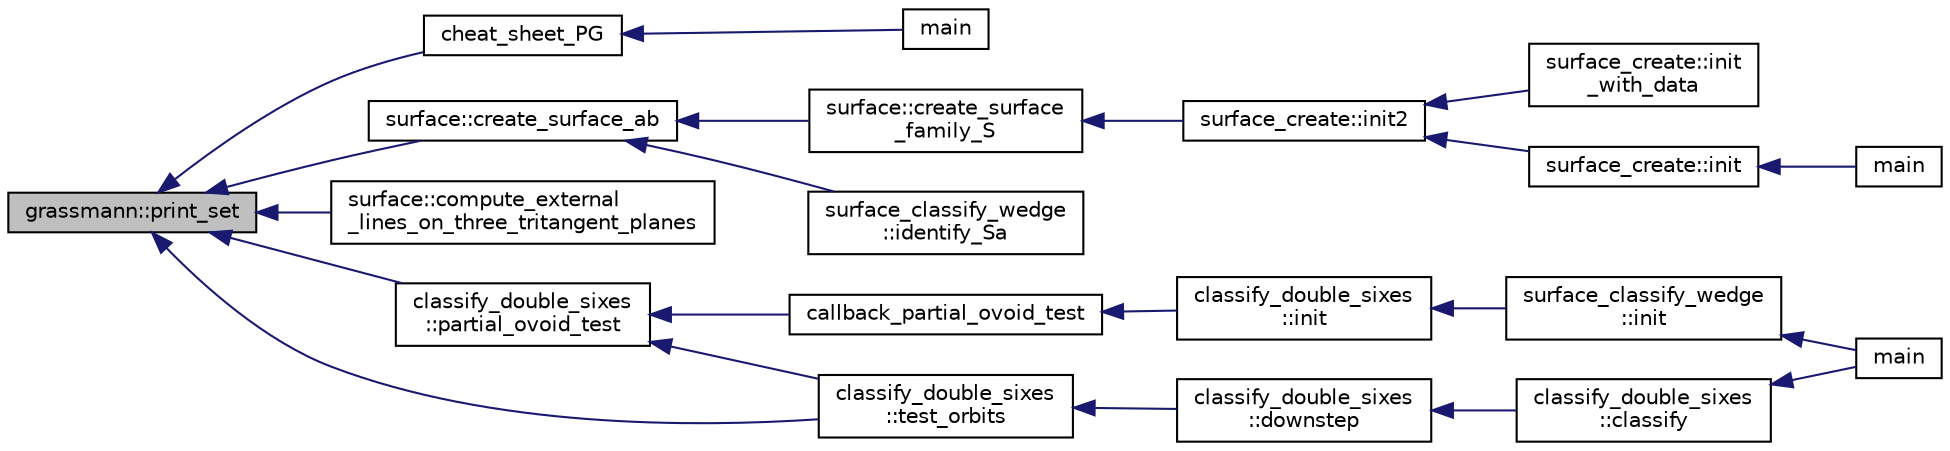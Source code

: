 digraph "grassmann::print_set"
{
  edge [fontname="Helvetica",fontsize="10",labelfontname="Helvetica",labelfontsize="10"];
  node [fontname="Helvetica",fontsize="10",shape=record];
  rankdir="LR";
  Node528 [label="grassmann::print_set",height=0.2,width=0.4,color="black", fillcolor="grey75", style="filled", fontcolor="black"];
  Node528 -> Node529 [dir="back",color="midnightblue",fontsize="10",style="solid",fontname="Helvetica"];
  Node529 [label="cheat_sheet_PG",height=0.2,width=0.4,color="black", fillcolor="white", style="filled",URL="$d6/dd8/cheat__sheet___p_g_8_c.html#a11692793a59b9f0d2f21395f5609783d"];
  Node529 -> Node530 [dir="back",color="midnightblue",fontsize="10",style="solid",fontname="Helvetica"];
  Node530 [label="main",height=0.2,width=0.4,color="black", fillcolor="white", style="filled",URL="$d6/dd8/cheat__sheet___p_g_8_c.html#a3c04138a5bfe5d72780bb7e82a18e627"];
  Node528 -> Node531 [dir="back",color="midnightblue",fontsize="10",style="solid",fontname="Helvetica"];
  Node531 [label="surface::create_surface_ab",height=0.2,width=0.4,color="black", fillcolor="white", style="filled",URL="$d5/d88/classsurface.html#a9e0834d9fd3ea14957df1944ac40c847"];
  Node531 -> Node532 [dir="back",color="midnightblue",fontsize="10",style="solid",fontname="Helvetica"];
  Node532 [label="surface::create_surface\l_family_S",height=0.2,width=0.4,color="black", fillcolor="white", style="filled",URL="$d5/d88/classsurface.html#a820199c4eab279fad1085a308550fa8f"];
  Node532 -> Node533 [dir="back",color="midnightblue",fontsize="10",style="solid",fontname="Helvetica"];
  Node533 [label="surface_create::init2",height=0.2,width=0.4,color="black", fillcolor="white", style="filled",URL="$de/da4/classsurface__create.html#a0d600640f7dd62d5a6c36443effdab59"];
  Node533 -> Node534 [dir="back",color="midnightblue",fontsize="10",style="solid",fontname="Helvetica"];
  Node534 [label="surface_create::init\l_with_data",height=0.2,width=0.4,color="black", fillcolor="white", style="filled",URL="$de/da4/classsurface__create.html#a9226f687139676532adb1aa971fbade2"];
  Node533 -> Node535 [dir="back",color="midnightblue",fontsize="10",style="solid",fontname="Helvetica"];
  Node535 [label="surface_create::init",height=0.2,width=0.4,color="black", fillcolor="white", style="filled",URL="$de/da4/classsurface__create.html#ab0db5c12825f778e3caf8aa4da02eb06"];
  Node535 -> Node536 [dir="back",color="midnightblue",fontsize="10",style="solid",fontname="Helvetica"];
  Node536 [label="main",height=0.2,width=0.4,color="black", fillcolor="white", style="filled",URL="$d2/dfa/create__surface__main_8_c.html#a217dbf8b442f20279ea00b898af96f52"];
  Node531 -> Node537 [dir="back",color="midnightblue",fontsize="10",style="solid",fontname="Helvetica"];
  Node537 [label="surface_classify_wedge\l::identify_Sa",height=0.2,width=0.4,color="black", fillcolor="white", style="filled",URL="$d7/d5c/classsurface__classify__wedge.html#a8fdc22ea1850bd4da28ace84adb055a6"];
  Node528 -> Node538 [dir="back",color="midnightblue",fontsize="10",style="solid",fontname="Helvetica"];
  Node538 [label="surface::compute_external\l_lines_on_three_tritangent_planes",height=0.2,width=0.4,color="black", fillcolor="white", style="filled",URL="$d5/d88/classsurface.html#ac7678771ed61c488809ea26825484bed"];
  Node528 -> Node539 [dir="back",color="midnightblue",fontsize="10",style="solid",fontname="Helvetica"];
  Node539 [label="classify_double_sixes\l::partial_ovoid_test",height=0.2,width=0.4,color="black", fillcolor="white", style="filled",URL="$dd/d23/classclassify__double__sixes.html#a9535ae3adb2856d9a819b204b5fcdd51"];
  Node539 -> Node540 [dir="back",color="midnightblue",fontsize="10",style="solid",fontname="Helvetica"];
  Node540 [label="callback_partial_ovoid_test",height=0.2,width=0.4,color="black", fillcolor="white", style="filled",URL="$d5/de0/top__level__global_8_c.html#a727820f93ffbddb54e384905b4661761"];
  Node540 -> Node541 [dir="back",color="midnightblue",fontsize="10",style="solid",fontname="Helvetica"];
  Node541 [label="classify_double_sixes\l::init",height=0.2,width=0.4,color="black", fillcolor="white", style="filled",URL="$dd/d23/classclassify__double__sixes.html#a8c5c41d5124b35379d626480ff225f7b"];
  Node541 -> Node542 [dir="back",color="midnightblue",fontsize="10",style="solid",fontname="Helvetica"];
  Node542 [label="surface_classify_wedge\l::init",height=0.2,width=0.4,color="black", fillcolor="white", style="filled",URL="$d7/d5c/classsurface__classify__wedge.html#a43302106663b307aa8274a5112a7010a"];
  Node542 -> Node543 [dir="back",color="midnightblue",fontsize="10",style="solid",fontname="Helvetica"];
  Node543 [label="main",height=0.2,width=0.4,color="black", fillcolor="white", style="filled",URL="$df/df8/surface__classify_8_c.html#a217dbf8b442f20279ea00b898af96f52"];
  Node539 -> Node544 [dir="back",color="midnightblue",fontsize="10",style="solid",fontname="Helvetica"];
  Node544 [label="classify_double_sixes\l::test_orbits",height=0.2,width=0.4,color="black", fillcolor="white", style="filled",URL="$dd/d23/classclassify__double__sixes.html#abbdf82332e2bd681f4afb1b21fa85bed"];
  Node544 -> Node545 [dir="back",color="midnightblue",fontsize="10",style="solid",fontname="Helvetica"];
  Node545 [label="classify_double_sixes\l::downstep",height=0.2,width=0.4,color="black", fillcolor="white", style="filled",URL="$dd/d23/classclassify__double__sixes.html#aed4b1460612fe2fd5b4e4611e83b2806"];
  Node545 -> Node546 [dir="back",color="midnightblue",fontsize="10",style="solid",fontname="Helvetica"];
  Node546 [label="classify_double_sixes\l::classify",height=0.2,width=0.4,color="black", fillcolor="white", style="filled",URL="$dd/d23/classclassify__double__sixes.html#aa22b7c156d68376a603743c8b43a58ef"];
  Node546 -> Node543 [dir="back",color="midnightblue",fontsize="10",style="solid",fontname="Helvetica"];
  Node528 -> Node544 [dir="back",color="midnightblue",fontsize="10",style="solid",fontname="Helvetica"];
}
